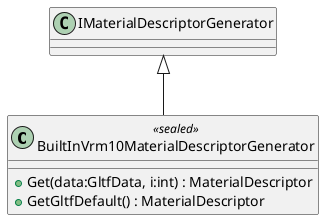 @startuml
class BuiltInVrm10MaterialDescriptorGenerator <<sealed>> {
    + Get(data:GltfData, i:int) : MaterialDescriptor
    + GetGltfDefault() : MaterialDescriptor
}
IMaterialDescriptorGenerator <|-- BuiltInVrm10MaterialDescriptorGenerator
@enduml
